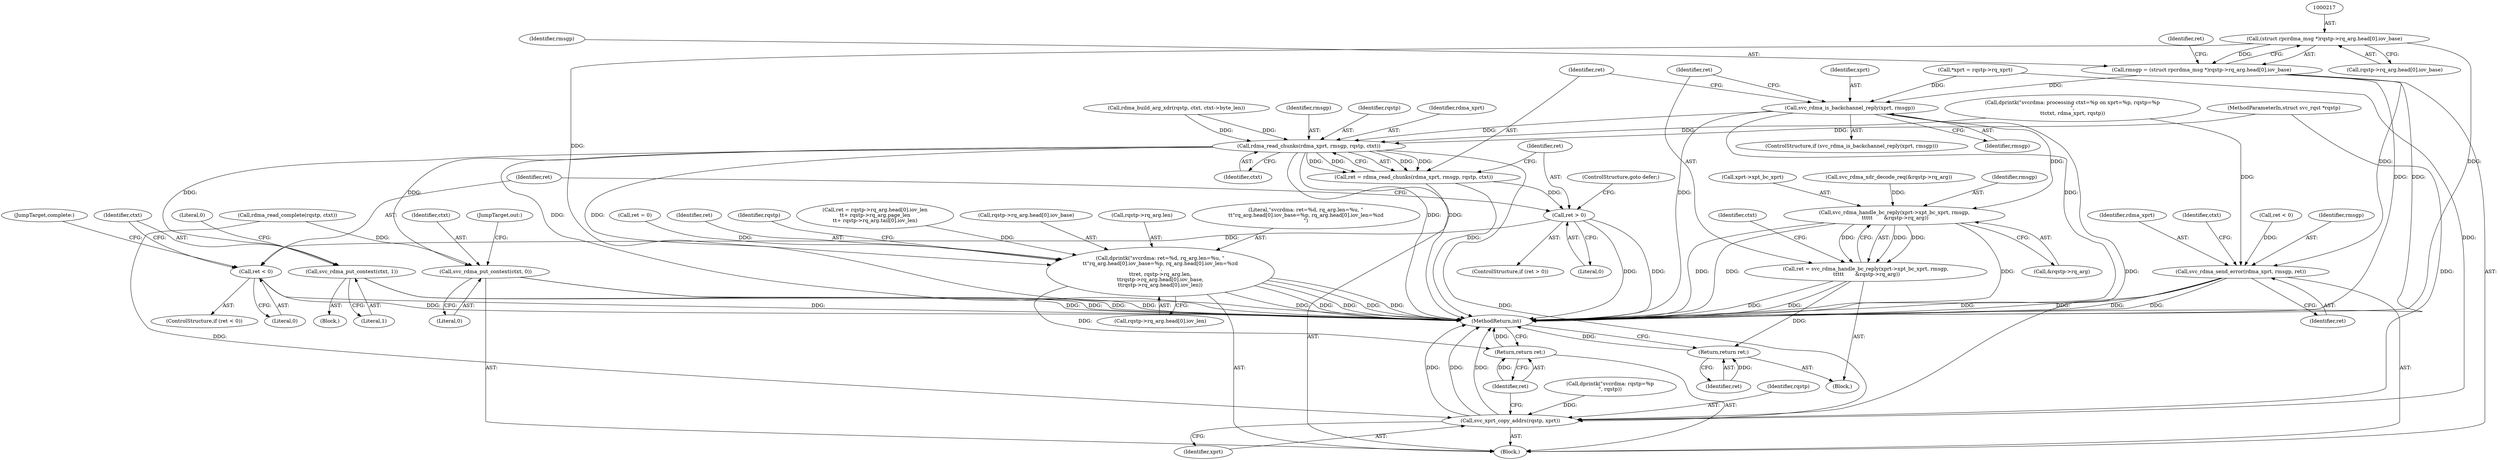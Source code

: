 digraph "0_linux_c70422f760c120480fee4de6c38804c72aa26bc1_30@pointer" {
"1000216" [label="(Call,(struct rpcrdma_msg *)rqstp->rq_arg.head[0].iov_base)"];
"1000214" [label="(Call,rmsgp = (struct rpcrdma_msg *)rqstp->rq_arg.head[0].iov_base)"];
"1000250" [label="(Call,svc_rdma_is_backchannel_reply(xprt, rmsgp))"];
"1000256" [label="(Call,svc_rdma_handle_bc_reply(xprt->xpt_bc_xprt, rmsgp,\n \t\t\t\t\t       &rqstp->rq_arg))"];
"1000254" [label="(Call,ret = svc_rdma_handle_bc_reply(xprt->xpt_bc_xprt, rmsgp,\n \t\t\t\t\t       &rqstp->rq_arg))"];
"1000271" [label="(Return,return ret;)"];
"1000275" [label="(Call,rdma_read_chunks(rdma_xprt, rmsgp, rqstp, ctxt))"];
"1000273" [label="(Call,ret = rdma_read_chunks(rdma_xprt, rmsgp, rqstp, ctxt))"];
"1000281" [label="(Call,ret > 0)"];
"1000288" [label="(Call,ret < 0)"];
"1000292" [label="(Call,svc_rdma_put_context(ctxt, 1))"];
"1000325" [label="(Call,svc_rdma_put_context(ctxt, 0))"];
"1000360" [label="(Call,svc_xprt_copy_addrs(rqstp, xprt))"];
"1000366" [label="(Call,svc_rdma_send_error(rdma_xprt, rmsgp, ret))"];
"1000329" [label="(Call,dprintk(\"svcrdma: ret=%d, rq_arg.len=%u, \"\n\t\t\"rq_arg.head[0].iov_base=%p, rq_arg.head[0].iov_len=%zd\n\",\n\t\tret, rqstp->rq_arg.len,\n\t\trqstp->rq_arg.head[0].iov_base,\n\t\trqstp->rq_arg.head[0].iov_len))"];
"1000363" [label="(Return,return ret;)"];
"1000290" [label="(Literal,0)"];
"1000266" [label="(Identifier,ctxt)"];
"1000249" [label="(ControlStructure,if (svc_rdma_is_backchannel_reply(xprt, rmsgp)))"];
"1000256" [label="(Call,svc_rdma_handle_bc_reply(xprt->xpt_bc_xprt, rmsgp,\n \t\t\t\t\t       &rqstp->rq_arg))"];
"1000360" [label="(Call,svc_xprt_copy_addrs(rqstp, xprt))"];
"1000283" [label="(Literal,0)"];
"1000327" [label="(Literal,0)"];
"1000277" [label="(Identifier,rmsgp)"];
"1000332" [label="(Call,rqstp->rq_arg.len)"];
"1000326" [label="(Identifier,ctxt)"];
"1000278" [label="(Identifier,rqstp)"];
"1000235" [label="(Call,ret < 0)"];
"1000285" [label="(ControlStructure,goto defer;)"];
"1000287" [label="(ControlStructure,if (ret < 0))"];
"1000329" [label="(Call,dprintk(\"svcrdma: ret=%d, rq_arg.len=%u, \"\n\t\t\"rq_arg.head[0].iov_base=%p, rq_arg.head[0].iov_len=%zd\n\",\n\t\tret, rqstp->rq_arg.len,\n\t\trqstp->rq_arg.head[0].iov_base,\n\t\trqstp->rq_arg.head[0].iov_len))"];
"1000257" [label="(Call,xprt->xpt_bc_xprt)"];
"1000368" [label="(Identifier,rmsgp)"];
"1000330" [label="(Literal,\"svcrdma: ret=%d, rq_arg.len=%u, \"\n\t\t\"rq_arg.head[0].iov_base=%p, rq_arg.head[0].iov_len=%zd\n\")"];
"1000150" [label="(Call,rdma_read_complete(rqstp, ctxt))"];
"1000282" [label="(Identifier,ret)"];
"1000296" [label="(Literal,0)"];
"1000364" [label="(Identifier,ret)"];
"1000121" [label="(Call,ret = 0)"];
"1000271" [label="(Return,return ret;)"];
"1000250" [label="(Call,svc_rdma_is_backchannel_reply(xprt, rmsgp))"];
"1000218" [label="(Call,rqstp->rq_arg.head[0].iov_base)"];
"1000124" [label="(Call,dprintk(\"svcrdma: rqstp=%p\n\", rqstp))"];
"1000275" [label="(Call,rdma_read_chunks(rdma_xprt, rmsgp, rqstp, ctxt))"];
"1000273" [label="(Call,ret = rdma_read_chunks(rdma_xprt, rmsgp, rqstp, ctxt))"];
"1000261" [label="(Call,&rqstp->rq_arg)"];
"1000288" [label="(Call,ret < 0)"];
"1000346" [label="(Call,rqstp->rq_arg.head[0].iov_len)"];
"1000297" [label="(JumpTarget,complete:)"];
"1000325" [label="(Call,svc_rdma_put_context(ctxt, 0))"];
"1000294" [label="(Literal,1)"];
"1000293" [label="(Identifier,ctxt)"];
"1000331" [label="(Identifier,ret)"];
"1000253" [label="(Block,)"];
"1000292" [label="(Call,svc_rdma_put_context(ctxt, 1))"];
"1000357" [label="(Identifier,rqstp)"];
"1000281" [label="(Call,ret > 0)"];
"1000214" [label="(Call,rmsgp = (struct rpcrdma_msg *)rqstp->rq_arg.head[0].iov_base)"];
"1000252" [label="(Identifier,rmsgp)"];
"1000108" [label="(Block,)"];
"1000255" [label="(Identifier,ret)"];
"1000289" [label="(Identifier,ret)"];
"1000229" [label="(Call,svc_rdma_xdr_decode_req(&rqstp->rq_arg))"];
"1000276" [label="(Identifier,rdma_xprt)"];
"1000208" [label="(Call,rdma_build_arg_xdr(rqstp, ctxt, ctxt->byte_len))"];
"1000387" [label="(MethodReturn,int)"];
"1000362" [label="(Identifier,xprt)"];
"1000254" [label="(Call,ret = svc_rdma_handle_bc_reply(xprt->xpt_bc_xprt, rmsgp,\n \t\t\t\t\t       &rqstp->rq_arg))"];
"1000363" [label="(Return,return ret;)"];
"1000328" [label="(JumpTarget,out:)"];
"1000367" [label="(Identifier,rdma_xprt)"];
"1000274" [label="(Identifier,ret)"];
"1000298" [label="(Call,ret = rqstp->rq_arg.head[0].iov_len\n\t\t+ rqstp->rq_arg.page_len\n\t\t+ rqstp->rq_arg.tail[0].iov_len)"];
"1000337" [label="(Call,rqstp->rq_arg.head[0].iov_base)"];
"1000291" [label="(Block,)"];
"1000215" [label="(Identifier,rmsgp)"];
"1000251" [label="(Identifier,xprt)"];
"1000216" [label="(Call,(struct rpcrdma_msg *)rqstp->rq_arg.head[0].iov_base)"];
"1000110" [label="(Call,*xprt = rqstp->rq_xprt)"];
"1000272" [label="(Identifier,ret)"];
"1000260" [label="(Identifier,rmsgp)"];
"1000279" [label="(Identifier,ctxt)"];
"1000107" [label="(MethodParameterIn,struct svc_rqst *rqstp)"];
"1000366" [label="(Call,svc_rdma_send_error(rdma_xprt, rmsgp, ret))"];
"1000280" [label="(ControlStructure,if (ret > 0))"];
"1000361" [label="(Identifier,rqstp)"];
"1000371" [label="(Identifier,ctxt)"];
"1000200" [label="(Call,dprintk(\"svcrdma: processing ctxt=%p on xprt=%p, rqstp=%p\n\",\n\t\tctxt, rdma_xprt, rqstp))"];
"1000369" [label="(Identifier,ret)"];
"1000228" [label="(Identifier,ret)"];
"1000216" -> "1000214"  [label="AST: "];
"1000216" -> "1000218"  [label="CFG: "];
"1000217" -> "1000216"  [label="AST: "];
"1000218" -> "1000216"  [label="AST: "];
"1000214" -> "1000216"  [label="CFG: "];
"1000216" -> "1000387"  [label="DDG: "];
"1000216" -> "1000214"  [label="DDG: "];
"1000216" -> "1000329"  [label="DDG: "];
"1000214" -> "1000108"  [label="AST: "];
"1000215" -> "1000214"  [label="AST: "];
"1000228" -> "1000214"  [label="CFG: "];
"1000214" -> "1000387"  [label="DDG: "];
"1000214" -> "1000387"  [label="DDG: "];
"1000214" -> "1000250"  [label="DDG: "];
"1000214" -> "1000366"  [label="DDG: "];
"1000250" -> "1000249"  [label="AST: "];
"1000250" -> "1000252"  [label="CFG: "];
"1000251" -> "1000250"  [label="AST: "];
"1000252" -> "1000250"  [label="AST: "];
"1000255" -> "1000250"  [label="CFG: "];
"1000274" -> "1000250"  [label="CFG: "];
"1000250" -> "1000387"  [label="DDG: "];
"1000250" -> "1000387"  [label="DDG: "];
"1000110" -> "1000250"  [label="DDG: "];
"1000250" -> "1000256"  [label="DDG: "];
"1000250" -> "1000275"  [label="DDG: "];
"1000250" -> "1000360"  [label="DDG: "];
"1000256" -> "1000254"  [label="AST: "];
"1000256" -> "1000261"  [label="CFG: "];
"1000257" -> "1000256"  [label="AST: "];
"1000260" -> "1000256"  [label="AST: "];
"1000261" -> "1000256"  [label="AST: "];
"1000254" -> "1000256"  [label="CFG: "];
"1000256" -> "1000387"  [label="DDG: "];
"1000256" -> "1000387"  [label="DDG: "];
"1000256" -> "1000387"  [label="DDG: "];
"1000256" -> "1000254"  [label="DDG: "];
"1000256" -> "1000254"  [label="DDG: "];
"1000256" -> "1000254"  [label="DDG: "];
"1000229" -> "1000256"  [label="DDG: "];
"1000254" -> "1000253"  [label="AST: "];
"1000255" -> "1000254"  [label="AST: "];
"1000266" -> "1000254"  [label="CFG: "];
"1000254" -> "1000387"  [label="DDG: "];
"1000254" -> "1000387"  [label="DDG: "];
"1000254" -> "1000271"  [label="DDG: "];
"1000271" -> "1000253"  [label="AST: "];
"1000271" -> "1000272"  [label="CFG: "];
"1000272" -> "1000271"  [label="AST: "];
"1000387" -> "1000271"  [label="CFG: "];
"1000271" -> "1000387"  [label="DDG: "];
"1000272" -> "1000271"  [label="DDG: "];
"1000275" -> "1000273"  [label="AST: "];
"1000275" -> "1000279"  [label="CFG: "];
"1000276" -> "1000275"  [label="AST: "];
"1000277" -> "1000275"  [label="AST: "];
"1000278" -> "1000275"  [label="AST: "];
"1000279" -> "1000275"  [label="AST: "];
"1000273" -> "1000275"  [label="CFG: "];
"1000275" -> "1000387"  [label="DDG: "];
"1000275" -> "1000387"  [label="DDG: "];
"1000275" -> "1000387"  [label="DDG: "];
"1000275" -> "1000387"  [label="DDG: "];
"1000275" -> "1000273"  [label="DDG: "];
"1000275" -> "1000273"  [label="DDG: "];
"1000275" -> "1000273"  [label="DDG: "];
"1000275" -> "1000273"  [label="DDG: "];
"1000200" -> "1000275"  [label="DDG: "];
"1000208" -> "1000275"  [label="DDG: "];
"1000208" -> "1000275"  [label="DDG: "];
"1000107" -> "1000275"  [label="DDG: "];
"1000275" -> "1000292"  [label="DDG: "];
"1000275" -> "1000325"  [label="DDG: "];
"1000275" -> "1000360"  [label="DDG: "];
"1000273" -> "1000108"  [label="AST: "];
"1000274" -> "1000273"  [label="AST: "];
"1000282" -> "1000273"  [label="CFG: "];
"1000273" -> "1000387"  [label="DDG: "];
"1000273" -> "1000281"  [label="DDG: "];
"1000281" -> "1000280"  [label="AST: "];
"1000281" -> "1000283"  [label="CFG: "];
"1000282" -> "1000281"  [label="AST: "];
"1000283" -> "1000281"  [label="AST: "];
"1000285" -> "1000281"  [label="CFG: "];
"1000289" -> "1000281"  [label="CFG: "];
"1000281" -> "1000387"  [label="DDG: "];
"1000281" -> "1000387"  [label="DDG: "];
"1000281" -> "1000288"  [label="DDG: "];
"1000288" -> "1000287"  [label="AST: "];
"1000288" -> "1000290"  [label="CFG: "];
"1000289" -> "1000288"  [label="AST: "];
"1000290" -> "1000288"  [label="AST: "];
"1000293" -> "1000288"  [label="CFG: "];
"1000297" -> "1000288"  [label="CFG: "];
"1000288" -> "1000387"  [label="DDG: "];
"1000288" -> "1000387"  [label="DDG: "];
"1000292" -> "1000291"  [label="AST: "];
"1000292" -> "1000294"  [label="CFG: "];
"1000293" -> "1000292"  [label="AST: "];
"1000294" -> "1000292"  [label="AST: "];
"1000296" -> "1000292"  [label="CFG: "];
"1000292" -> "1000387"  [label="DDG: "];
"1000292" -> "1000387"  [label="DDG: "];
"1000325" -> "1000108"  [label="AST: "];
"1000325" -> "1000327"  [label="CFG: "];
"1000326" -> "1000325"  [label="AST: "];
"1000327" -> "1000325"  [label="AST: "];
"1000328" -> "1000325"  [label="CFG: "];
"1000325" -> "1000387"  [label="DDG: "];
"1000325" -> "1000387"  [label="DDG: "];
"1000150" -> "1000325"  [label="DDG: "];
"1000360" -> "1000108"  [label="AST: "];
"1000360" -> "1000362"  [label="CFG: "];
"1000361" -> "1000360"  [label="AST: "];
"1000362" -> "1000360"  [label="AST: "];
"1000364" -> "1000360"  [label="CFG: "];
"1000360" -> "1000387"  [label="DDG: "];
"1000360" -> "1000387"  [label="DDG: "];
"1000360" -> "1000387"  [label="DDG: "];
"1000124" -> "1000360"  [label="DDG: "];
"1000150" -> "1000360"  [label="DDG: "];
"1000107" -> "1000360"  [label="DDG: "];
"1000110" -> "1000360"  [label="DDG: "];
"1000366" -> "1000108"  [label="AST: "];
"1000366" -> "1000369"  [label="CFG: "];
"1000367" -> "1000366"  [label="AST: "];
"1000368" -> "1000366"  [label="AST: "];
"1000369" -> "1000366"  [label="AST: "];
"1000371" -> "1000366"  [label="CFG: "];
"1000366" -> "1000387"  [label="DDG: "];
"1000366" -> "1000387"  [label="DDG: "];
"1000366" -> "1000387"  [label="DDG: "];
"1000366" -> "1000387"  [label="DDG: "];
"1000200" -> "1000366"  [label="DDG: "];
"1000235" -> "1000366"  [label="DDG: "];
"1000329" -> "1000108"  [label="AST: "];
"1000329" -> "1000346"  [label="CFG: "];
"1000330" -> "1000329"  [label="AST: "];
"1000331" -> "1000329"  [label="AST: "];
"1000332" -> "1000329"  [label="AST: "];
"1000337" -> "1000329"  [label="AST: "];
"1000346" -> "1000329"  [label="AST: "];
"1000357" -> "1000329"  [label="CFG: "];
"1000329" -> "1000387"  [label="DDG: "];
"1000329" -> "1000387"  [label="DDG: "];
"1000329" -> "1000387"  [label="DDG: "];
"1000329" -> "1000387"  [label="DDG: "];
"1000329" -> "1000387"  [label="DDG: "];
"1000298" -> "1000329"  [label="DDG: "];
"1000121" -> "1000329"  [label="DDG: "];
"1000329" -> "1000363"  [label="DDG: "];
"1000363" -> "1000108"  [label="AST: "];
"1000363" -> "1000364"  [label="CFG: "];
"1000364" -> "1000363"  [label="AST: "];
"1000387" -> "1000363"  [label="CFG: "];
"1000363" -> "1000387"  [label="DDG: "];
"1000364" -> "1000363"  [label="DDG: "];
}
